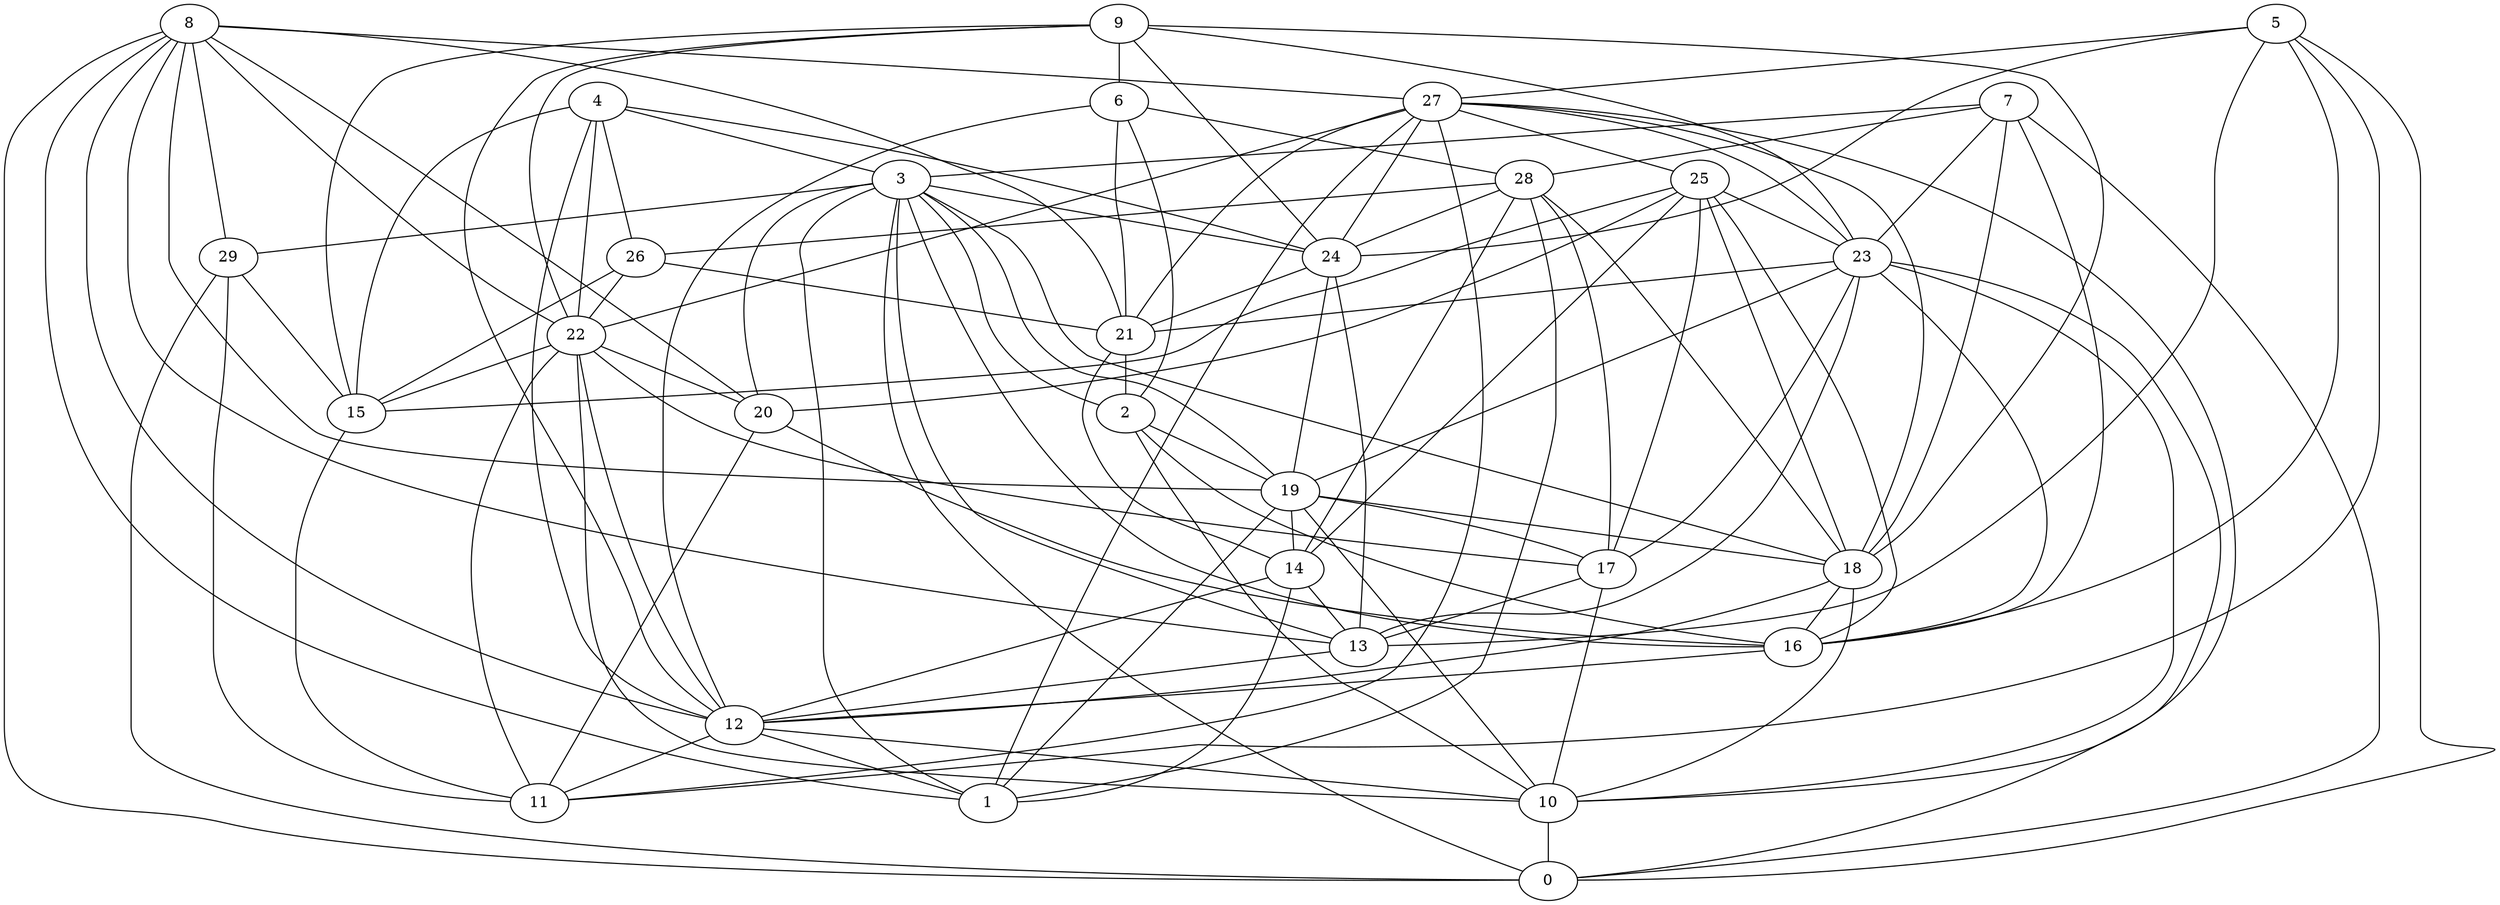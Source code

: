digraph GG_graph {

subgraph G_graph {
edge [color = black]
"29" -> "0" [dir = none]
"15" -> "11" [dir = none]
"22" -> "17" [dir = none]
"9" -> "6" [dir = none]
"27" -> "23" [dir = none]
"19" -> "18" [dir = none]
"19" -> "10" [dir = none]
"23" -> "13" [dir = none]
"23" -> "16" [dir = none]
"4" -> "22" [dir = none]
"4" -> "24" [dir = none]
"4" -> "12" [dir = none]
"12" -> "11" [dir = none]
"12" -> "1" [dir = none]
"16" -> "12" [dir = none]
"6" -> "2" [dir = none]
"6" -> "21" [dir = none]
"8" -> "21" [dir = none]
"8" -> "12" [dir = none]
"8" -> "19" [dir = none]
"26" -> "21" [dir = none]
"14" -> "13" [dir = none]
"25" -> "20" [dir = none]
"25" -> "16" [dir = none]
"5" -> "0" [dir = none]
"10" -> "0" [dir = none]
"7" -> "3" [dir = none]
"7" -> "0" [dir = none]
"28" -> "18" [dir = none]
"27" -> "11" [dir = none]
"29" -> "11" [dir = none]
"3" -> "29" [dir = none]
"23" -> "19" [dir = none]
"23" -> "10" [dir = none]
"19" -> "17" [dir = none]
"25" -> "15" [dir = none]
"14" -> "1" [dir = none]
"12" -> "10" [dir = none]
"27" -> "18" [dir = none]
"27" -> "22" [dir = none]
"25" -> "23" [dir = none]
"6" -> "28" [dir = none]
"7" -> "28" [dir = none]
"20" -> "16" [dir = none]
"8" -> "20" [dir = none]
"28" -> "1" [dir = none]
"8" -> "0" [dir = none]
"18" -> "16" [dir = none]
"6" -> "12" [dir = none]
"3" -> "2" [dir = none]
"21" -> "14" [dir = none]
"24" -> "13" [dir = none]
"23" -> "17" [dir = none]
"3" -> "13" [dir = none]
"28" -> "26" [dir = none]
"9" -> "23" [dir = none]
"5" -> "16" [dir = none]
"7" -> "23" [dir = none]
"7" -> "18" [dir = none]
"28" -> "17" [dir = none]
"4" -> "3" [dir = none]
"3" -> "16" [dir = none]
"2" -> "16" [dir = none]
"2" -> "19" [dir = none]
"9" -> "12" [dir = none]
"22" -> "11" [dir = none]
"3" -> "1" [dir = none]
"5" -> "11" [dir = none]
"9" -> "22" [dir = none]
"3" -> "18" [dir = none]
"17" -> "13" [dir = none]
"18" -> "12" [dir = none]
"25" -> "18" [dir = none]
"5" -> "13" [dir = none]
"22" -> "10" [dir = none]
"3" -> "0" [dir = none]
"8" -> "1" [dir = none]
"27" -> "25" [dir = none]
"14" -> "12" [dir = none]
"21" -> "2" [dir = none]
"22" -> "15" [dir = none]
"20" -> "11" [dir = none]
"25" -> "14" [dir = none]
"18" -> "10" [dir = none]
"3" -> "20" [dir = none]
"27" -> "24" [dir = none]
"24" -> "21" [dir = none]
"26" -> "22" [dir = none]
"5" -> "24" [dir = none]
"29" -> "15" [dir = none]
"27" -> "1" [dir = none]
"4" -> "26" [dir = none]
"27" -> "21" [dir = none]
"9" -> "15" [dir = none]
"17" -> "10" [dir = none]
"19" -> "14" [dir = none]
"3" -> "19" [dir = none]
"4" -> "15" [dir = none]
"13" -> "12" [dir = none]
"22" -> "12" [dir = none]
"19" -> "1" [dir = none]
"9" -> "18" [dir = none]
"28" -> "24" [dir = none]
"23" -> "0" [dir = none]
"28" -> "14" [dir = none]
"3" -> "24" [dir = none]
"22" -> "20" [dir = none]
"5" -> "27" [dir = none]
"8" -> "29" [dir = none]
"8" -> "27" [dir = none]
"25" -> "17" [dir = none]
"23" -> "21" [dir = none]
"8" -> "13" [dir = none]
"9" -> "24" [dir = none]
"2" -> "10" [dir = none]
"7" -> "16" [dir = none]
"24" -> "19" [dir = none]
"27" -> "10" [dir = none]
"8" -> "22" [dir = none]
"26" -> "15" [dir = none]
}

}
